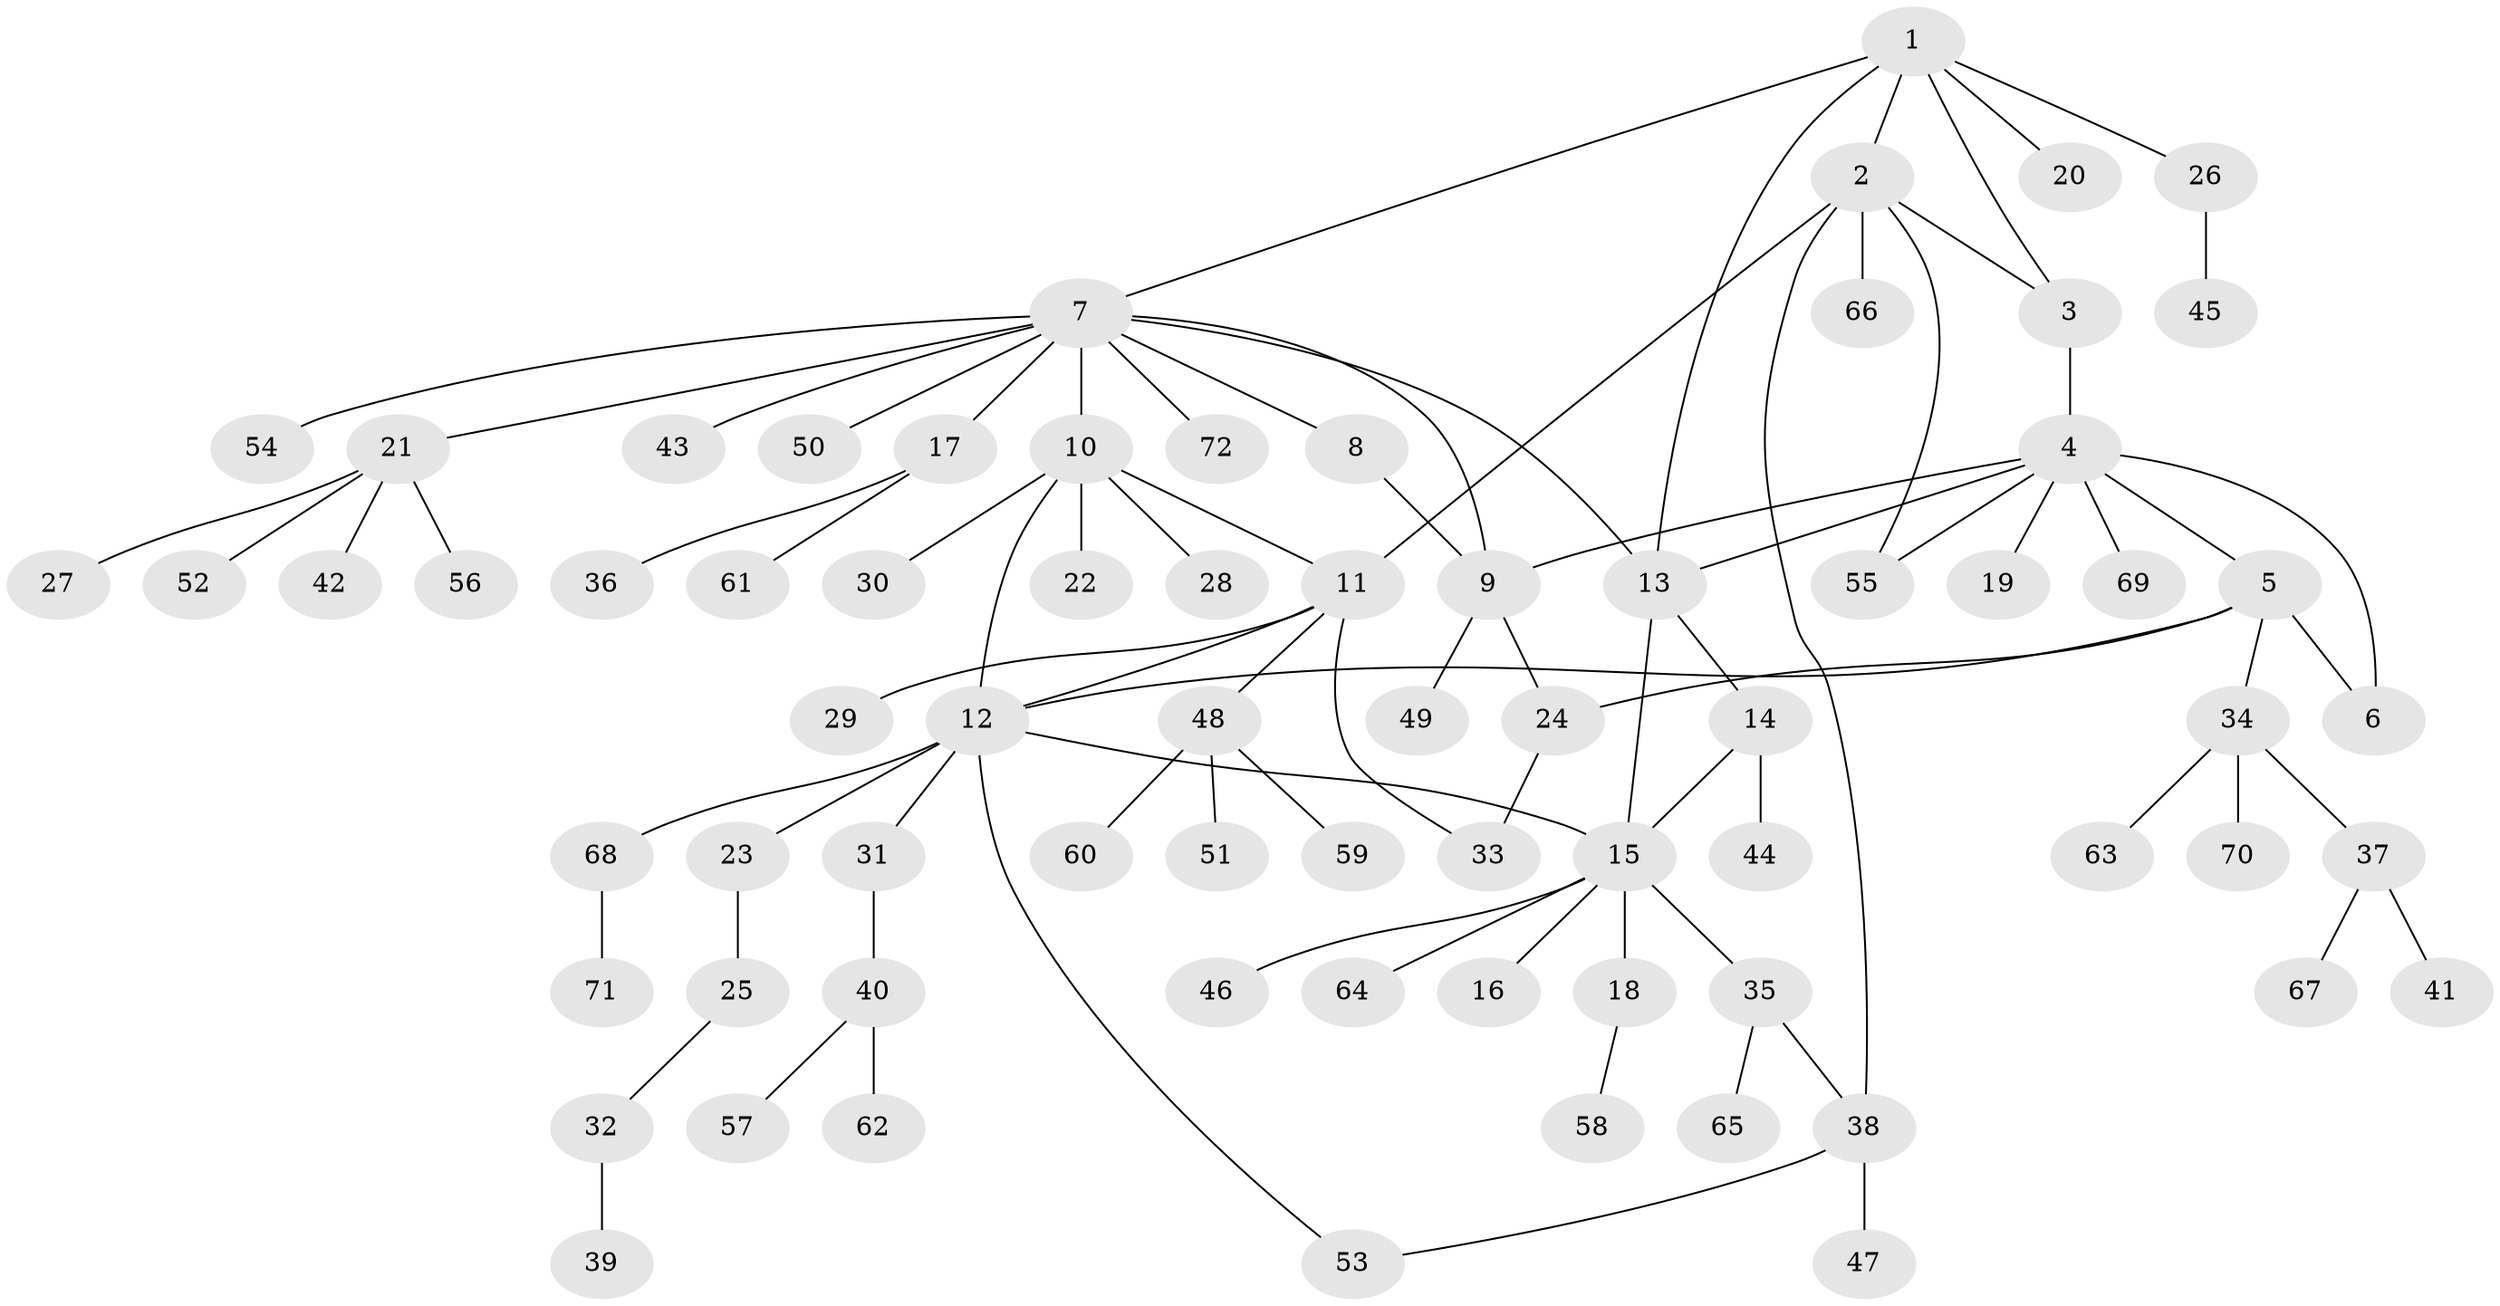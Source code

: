 // Generated by graph-tools (version 1.1) at 2025/37/03/09/25 02:37:17]
// undirected, 72 vertices, 87 edges
graph export_dot {
graph [start="1"]
  node [color=gray90,style=filled];
  1;
  2;
  3;
  4;
  5;
  6;
  7;
  8;
  9;
  10;
  11;
  12;
  13;
  14;
  15;
  16;
  17;
  18;
  19;
  20;
  21;
  22;
  23;
  24;
  25;
  26;
  27;
  28;
  29;
  30;
  31;
  32;
  33;
  34;
  35;
  36;
  37;
  38;
  39;
  40;
  41;
  42;
  43;
  44;
  45;
  46;
  47;
  48;
  49;
  50;
  51;
  52;
  53;
  54;
  55;
  56;
  57;
  58;
  59;
  60;
  61;
  62;
  63;
  64;
  65;
  66;
  67;
  68;
  69;
  70;
  71;
  72;
  1 -- 2;
  1 -- 3;
  1 -- 7;
  1 -- 13;
  1 -- 20;
  1 -- 26;
  2 -- 3;
  2 -- 11;
  2 -- 38;
  2 -- 55;
  2 -- 66;
  3 -- 4;
  4 -- 5;
  4 -- 6;
  4 -- 9;
  4 -- 13;
  4 -- 19;
  4 -- 55;
  4 -- 69;
  5 -- 6;
  5 -- 12;
  5 -- 24;
  5 -- 34;
  7 -- 8;
  7 -- 9;
  7 -- 10;
  7 -- 13;
  7 -- 17;
  7 -- 21;
  7 -- 43;
  7 -- 50;
  7 -- 54;
  7 -- 72;
  8 -- 9;
  9 -- 24;
  9 -- 49;
  10 -- 11;
  10 -- 12;
  10 -- 22;
  10 -- 28;
  10 -- 30;
  11 -- 12;
  11 -- 29;
  11 -- 33;
  11 -- 48;
  12 -- 15;
  12 -- 23;
  12 -- 31;
  12 -- 53;
  12 -- 68;
  13 -- 14;
  13 -- 15;
  14 -- 15;
  14 -- 44;
  15 -- 16;
  15 -- 18;
  15 -- 35;
  15 -- 46;
  15 -- 64;
  17 -- 36;
  17 -- 61;
  18 -- 58;
  21 -- 27;
  21 -- 42;
  21 -- 52;
  21 -- 56;
  23 -- 25;
  24 -- 33;
  25 -- 32;
  26 -- 45;
  31 -- 40;
  32 -- 39;
  34 -- 37;
  34 -- 63;
  34 -- 70;
  35 -- 38;
  35 -- 65;
  37 -- 41;
  37 -- 67;
  38 -- 47;
  38 -- 53;
  40 -- 57;
  40 -- 62;
  48 -- 51;
  48 -- 59;
  48 -- 60;
  68 -- 71;
}
